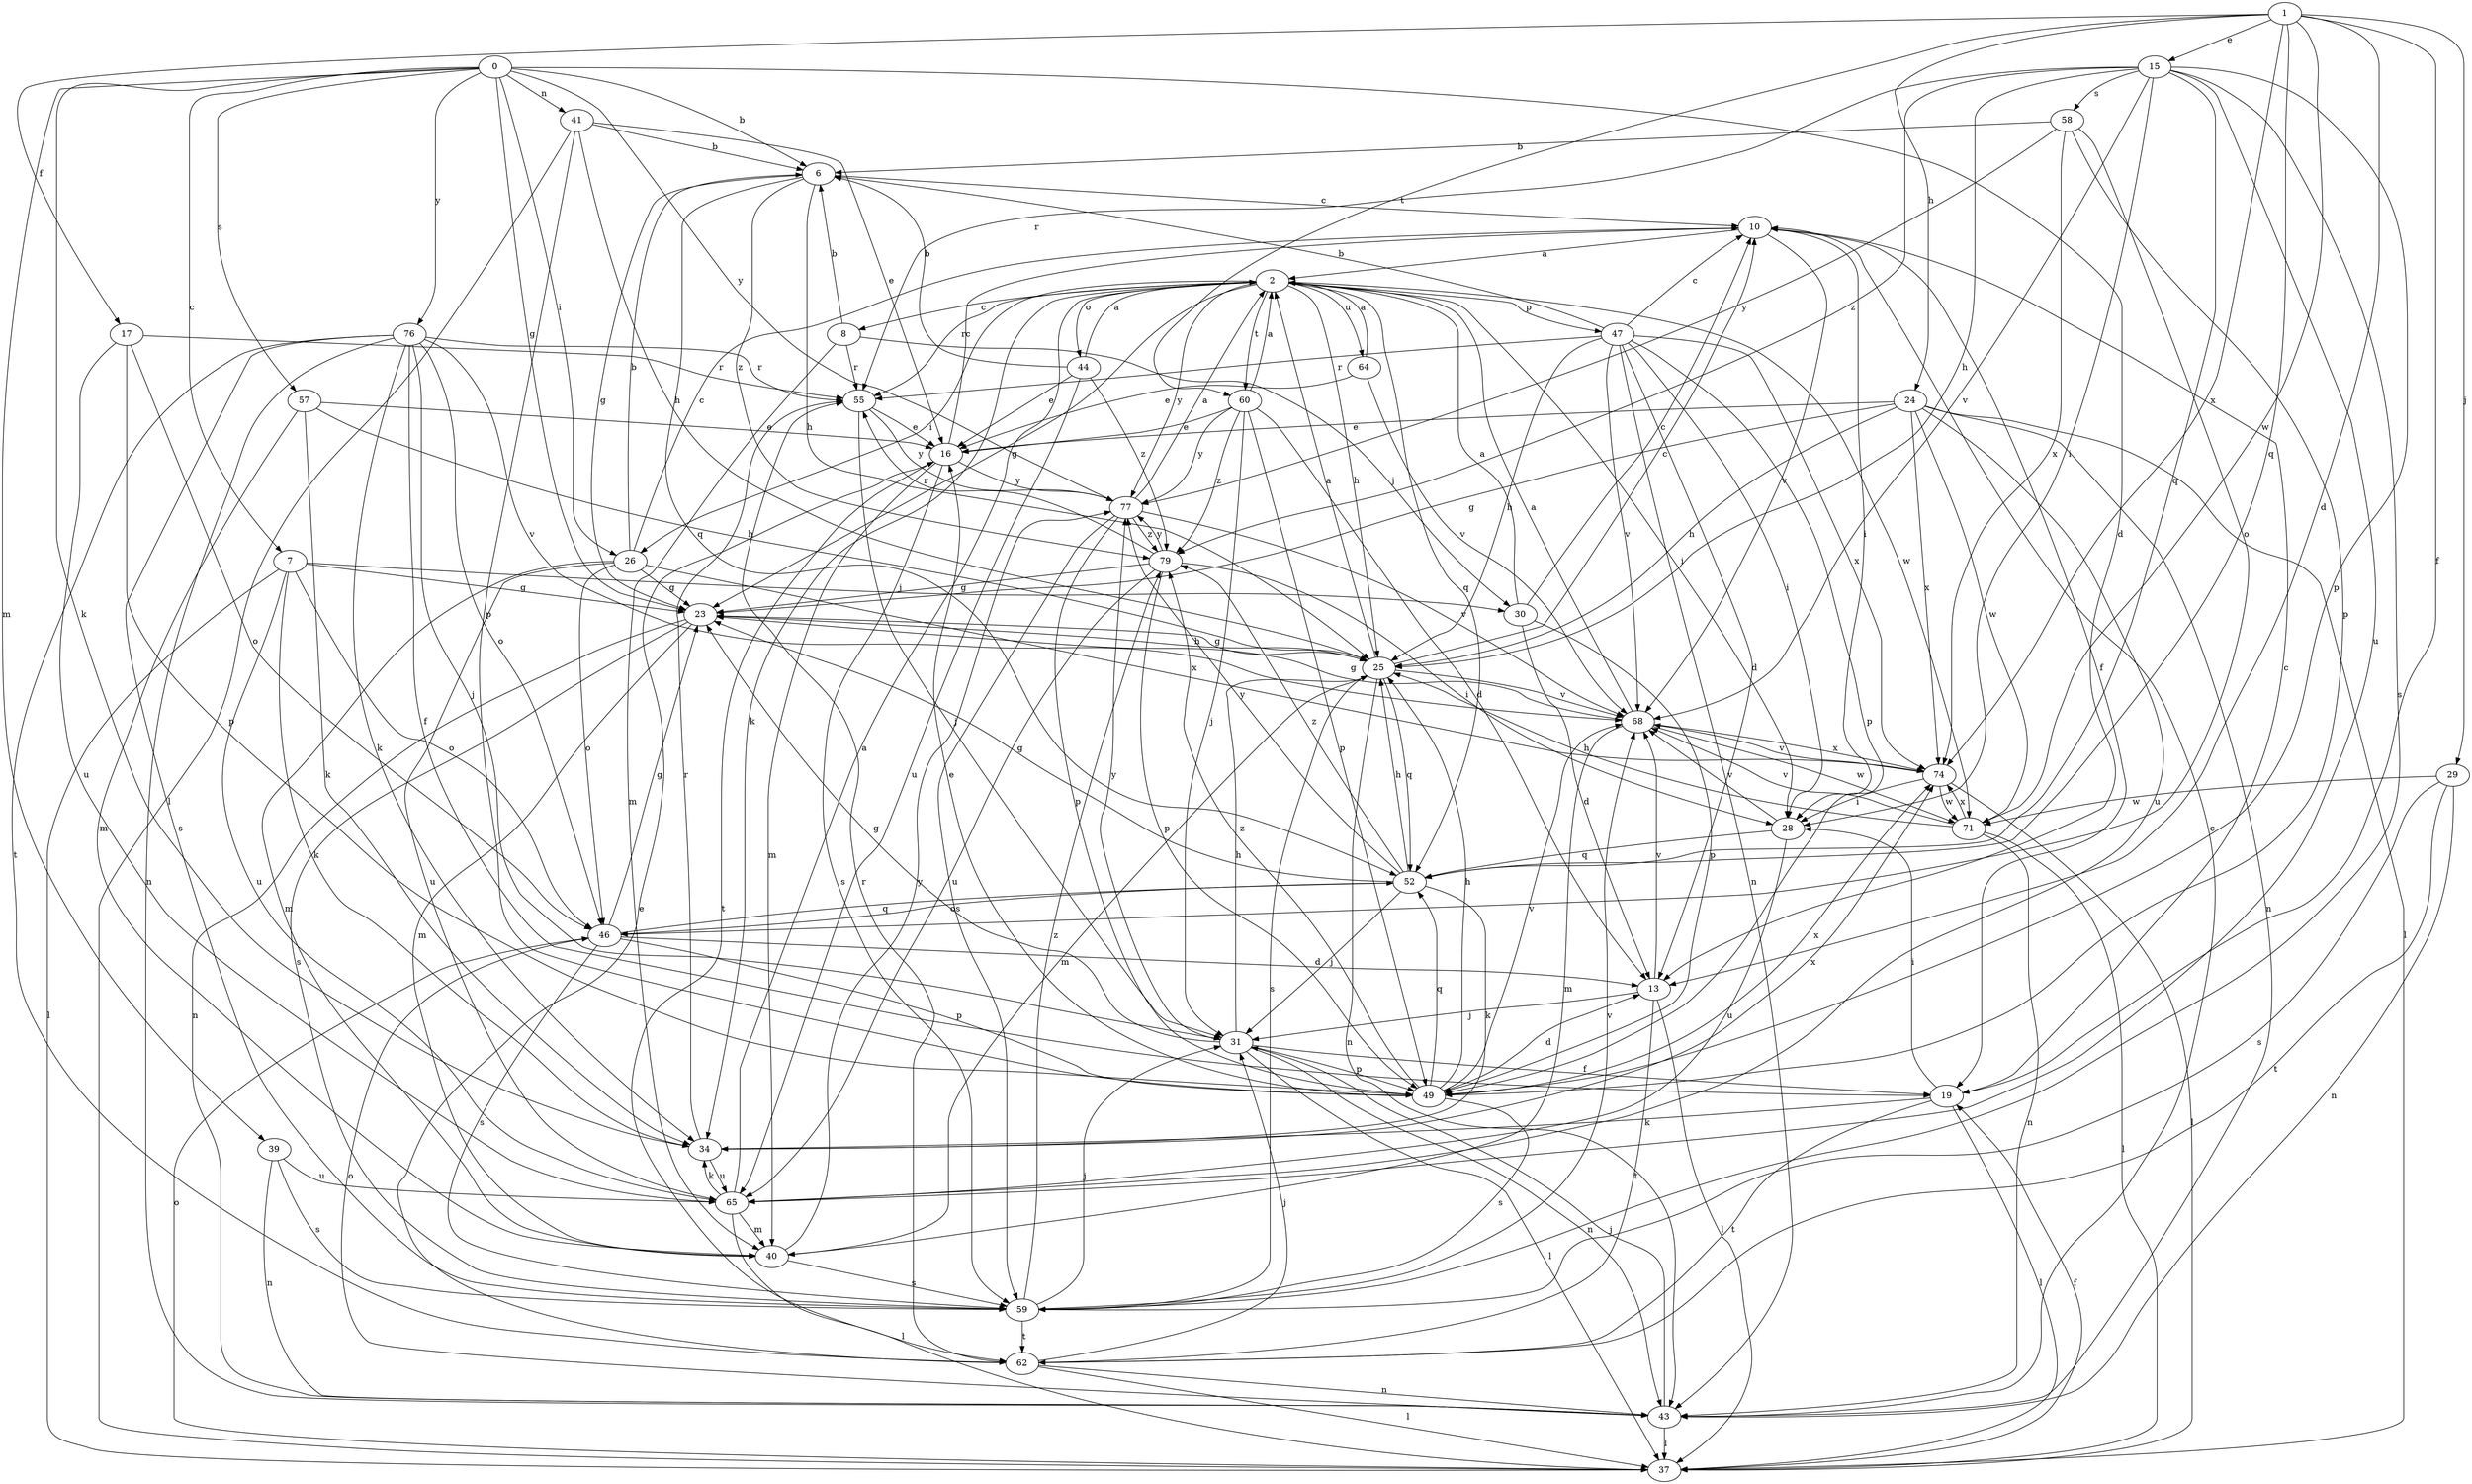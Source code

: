 strict digraph  {
0;
1;
2;
6;
7;
8;
10;
13;
15;
16;
17;
19;
23;
24;
25;
26;
28;
29;
30;
31;
34;
37;
39;
40;
41;
43;
44;
46;
47;
49;
52;
55;
57;
58;
59;
60;
62;
64;
65;
68;
71;
74;
76;
77;
79;
0 -> 6  [label=b];
0 -> 7  [label=c];
0 -> 13  [label=d];
0 -> 23  [label=g];
0 -> 26  [label=i];
0 -> 34  [label=k];
0 -> 39  [label=m];
0 -> 41  [label=n];
0 -> 57  [label=s];
0 -> 76  [label=y];
0 -> 77  [label=y];
1 -> 13  [label=d];
1 -> 15  [label=e];
1 -> 17  [label=f];
1 -> 19  [label=f];
1 -> 24  [label=h];
1 -> 29  [label=j];
1 -> 52  [label=q];
1 -> 60  [label=t];
1 -> 71  [label=w];
1 -> 74  [label=x];
2 -> 8  [label=c];
2 -> 23  [label=g];
2 -> 25  [label=h];
2 -> 26  [label=i];
2 -> 28  [label=i];
2 -> 34  [label=k];
2 -> 44  [label=o];
2 -> 47  [label=p];
2 -> 52  [label=q];
2 -> 55  [label=r];
2 -> 60  [label=t];
2 -> 64  [label=u];
2 -> 71  [label=w];
2 -> 77  [label=y];
6 -> 10  [label=c];
6 -> 23  [label=g];
6 -> 25  [label=h];
6 -> 52  [label=q];
6 -> 79  [label=z];
7 -> 23  [label=g];
7 -> 30  [label=j];
7 -> 34  [label=k];
7 -> 37  [label=l];
7 -> 46  [label=o];
7 -> 65  [label=u];
8 -> 6  [label=b];
8 -> 30  [label=j];
8 -> 40  [label=m];
8 -> 55  [label=r];
10 -> 2  [label=a];
10 -> 19  [label=f];
10 -> 28  [label=i];
10 -> 68  [label=v];
13 -> 31  [label=j];
13 -> 37  [label=l];
13 -> 62  [label=t];
13 -> 68  [label=v];
15 -> 25  [label=h];
15 -> 28  [label=i];
15 -> 49  [label=p];
15 -> 52  [label=q];
15 -> 55  [label=r];
15 -> 58  [label=s];
15 -> 59  [label=s];
15 -> 65  [label=u];
15 -> 68  [label=v];
15 -> 79  [label=z];
16 -> 10  [label=c];
16 -> 40  [label=m];
16 -> 59  [label=s];
16 -> 62  [label=t];
16 -> 77  [label=y];
17 -> 46  [label=o];
17 -> 49  [label=p];
17 -> 55  [label=r];
17 -> 65  [label=u];
19 -> 10  [label=c];
19 -> 28  [label=i];
19 -> 34  [label=k];
19 -> 37  [label=l];
19 -> 62  [label=t];
23 -> 25  [label=h];
23 -> 40  [label=m];
23 -> 43  [label=n];
23 -> 59  [label=s];
24 -> 16  [label=e];
24 -> 23  [label=g];
24 -> 25  [label=h];
24 -> 37  [label=l];
24 -> 43  [label=n];
24 -> 65  [label=u];
24 -> 71  [label=w];
24 -> 74  [label=x];
25 -> 2  [label=a];
25 -> 10  [label=c];
25 -> 23  [label=g];
25 -> 40  [label=m];
25 -> 43  [label=n];
25 -> 52  [label=q];
25 -> 59  [label=s];
25 -> 68  [label=v];
26 -> 6  [label=b];
26 -> 10  [label=c];
26 -> 23  [label=g];
26 -> 40  [label=m];
26 -> 46  [label=o];
26 -> 65  [label=u];
26 -> 74  [label=x];
28 -> 52  [label=q];
28 -> 65  [label=u];
28 -> 68  [label=v];
29 -> 43  [label=n];
29 -> 59  [label=s];
29 -> 62  [label=t];
29 -> 71  [label=w];
30 -> 2  [label=a];
30 -> 10  [label=c];
30 -> 13  [label=d];
30 -> 49  [label=p];
31 -> 19  [label=f];
31 -> 23  [label=g];
31 -> 25  [label=h];
31 -> 37  [label=l];
31 -> 43  [label=n];
31 -> 49  [label=p];
31 -> 77  [label=y];
34 -> 55  [label=r];
34 -> 65  [label=u];
34 -> 74  [label=x];
37 -> 19  [label=f];
37 -> 46  [label=o];
39 -> 43  [label=n];
39 -> 59  [label=s];
39 -> 65  [label=u];
40 -> 59  [label=s];
40 -> 77  [label=y];
41 -> 6  [label=b];
41 -> 16  [label=e];
41 -> 25  [label=h];
41 -> 37  [label=l];
41 -> 49  [label=p];
43 -> 10  [label=c];
43 -> 31  [label=j];
43 -> 37  [label=l];
43 -> 46  [label=o];
44 -> 2  [label=a];
44 -> 6  [label=b];
44 -> 16  [label=e];
44 -> 65  [label=u];
44 -> 79  [label=z];
46 -> 13  [label=d];
46 -> 23  [label=g];
46 -> 49  [label=p];
46 -> 52  [label=q];
46 -> 59  [label=s];
47 -> 6  [label=b];
47 -> 10  [label=c];
47 -> 13  [label=d];
47 -> 25  [label=h];
47 -> 28  [label=i];
47 -> 43  [label=n];
47 -> 49  [label=p];
47 -> 55  [label=r];
47 -> 68  [label=v];
47 -> 74  [label=x];
49 -> 13  [label=d];
49 -> 16  [label=e];
49 -> 25  [label=h];
49 -> 52  [label=q];
49 -> 59  [label=s];
49 -> 68  [label=v];
49 -> 74  [label=x];
49 -> 79  [label=z];
52 -> 23  [label=g];
52 -> 25  [label=h];
52 -> 31  [label=j];
52 -> 34  [label=k];
52 -> 46  [label=o];
52 -> 77  [label=y];
52 -> 79  [label=z];
55 -> 16  [label=e];
55 -> 31  [label=j];
55 -> 77  [label=y];
57 -> 16  [label=e];
57 -> 25  [label=h];
57 -> 34  [label=k];
57 -> 40  [label=m];
58 -> 6  [label=b];
58 -> 46  [label=o];
58 -> 49  [label=p];
58 -> 74  [label=x];
58 -> 77  [label=y];
59 -> 31  [label=j];
59 -> 62  [label=t];
59 -> 68  [label=v];
59 -> 79  [label=z];
60 -> 2  [label=a];
60 -> 13  [label=d];
60 -> 16  [label=e];
60 -> 31  [label=j];
60 -> 49  [label=p];
60 -> 77  [label=y];
60 -> 79  [label=z];
62 -> 16  [label=e];
62 -> 31  [label=j];
62 -> 37  [label=l];
62 -> 43  [label=n];
62 -> 55  [label=r];
64 -> 2  [label=a];
64 -> 16  [label=e];
64 -> 68  [label=v];
65 -> 2  [label=a];
65 -> 34  [label=k];
65 -> 37  [label=l];
65 -> 40  [label=m];
68 -> 2  [label=a];
68 -> 23  [label=g];
68 -> 40  [label=m];
68 -> 71  [label=w];
68 -> 74  [label=x];
71 -> 25  [label=h];
71 -> 37  [label=l];
71 -> 43  [label=n];
71 -> 68  [label=v];
71 -> 74  [label=x];
74 -> 28  [label=i];
74 -> 37  [label=l];
74 -> 68  [label=v];
74 -> 71  [label=w];
76 -> 19  [label=f];
76 -> 31  [label=j];
76 -> 34  [label=k];
76 -> 43  [label=n];
76 -> 46  [label=o];
76 -> 55  [label=r];
76 -> 59  [label=s];
76 -> 62  [label=t];
76 -> 68  [label=v];
77 -> 2  [label=a];
77 -> 49  [label=p];
77 -> 59  [label=s];
77 -> 68  [label=v];
77 -> 79  [label=z];
79 -> 23  [label=g];
79 -> 28  [label=i];
79 -> 49  [label=p];
79 -> 55  [label=r];
79 -> 65  [label=u];
79 -> 77  [label=y];
}

